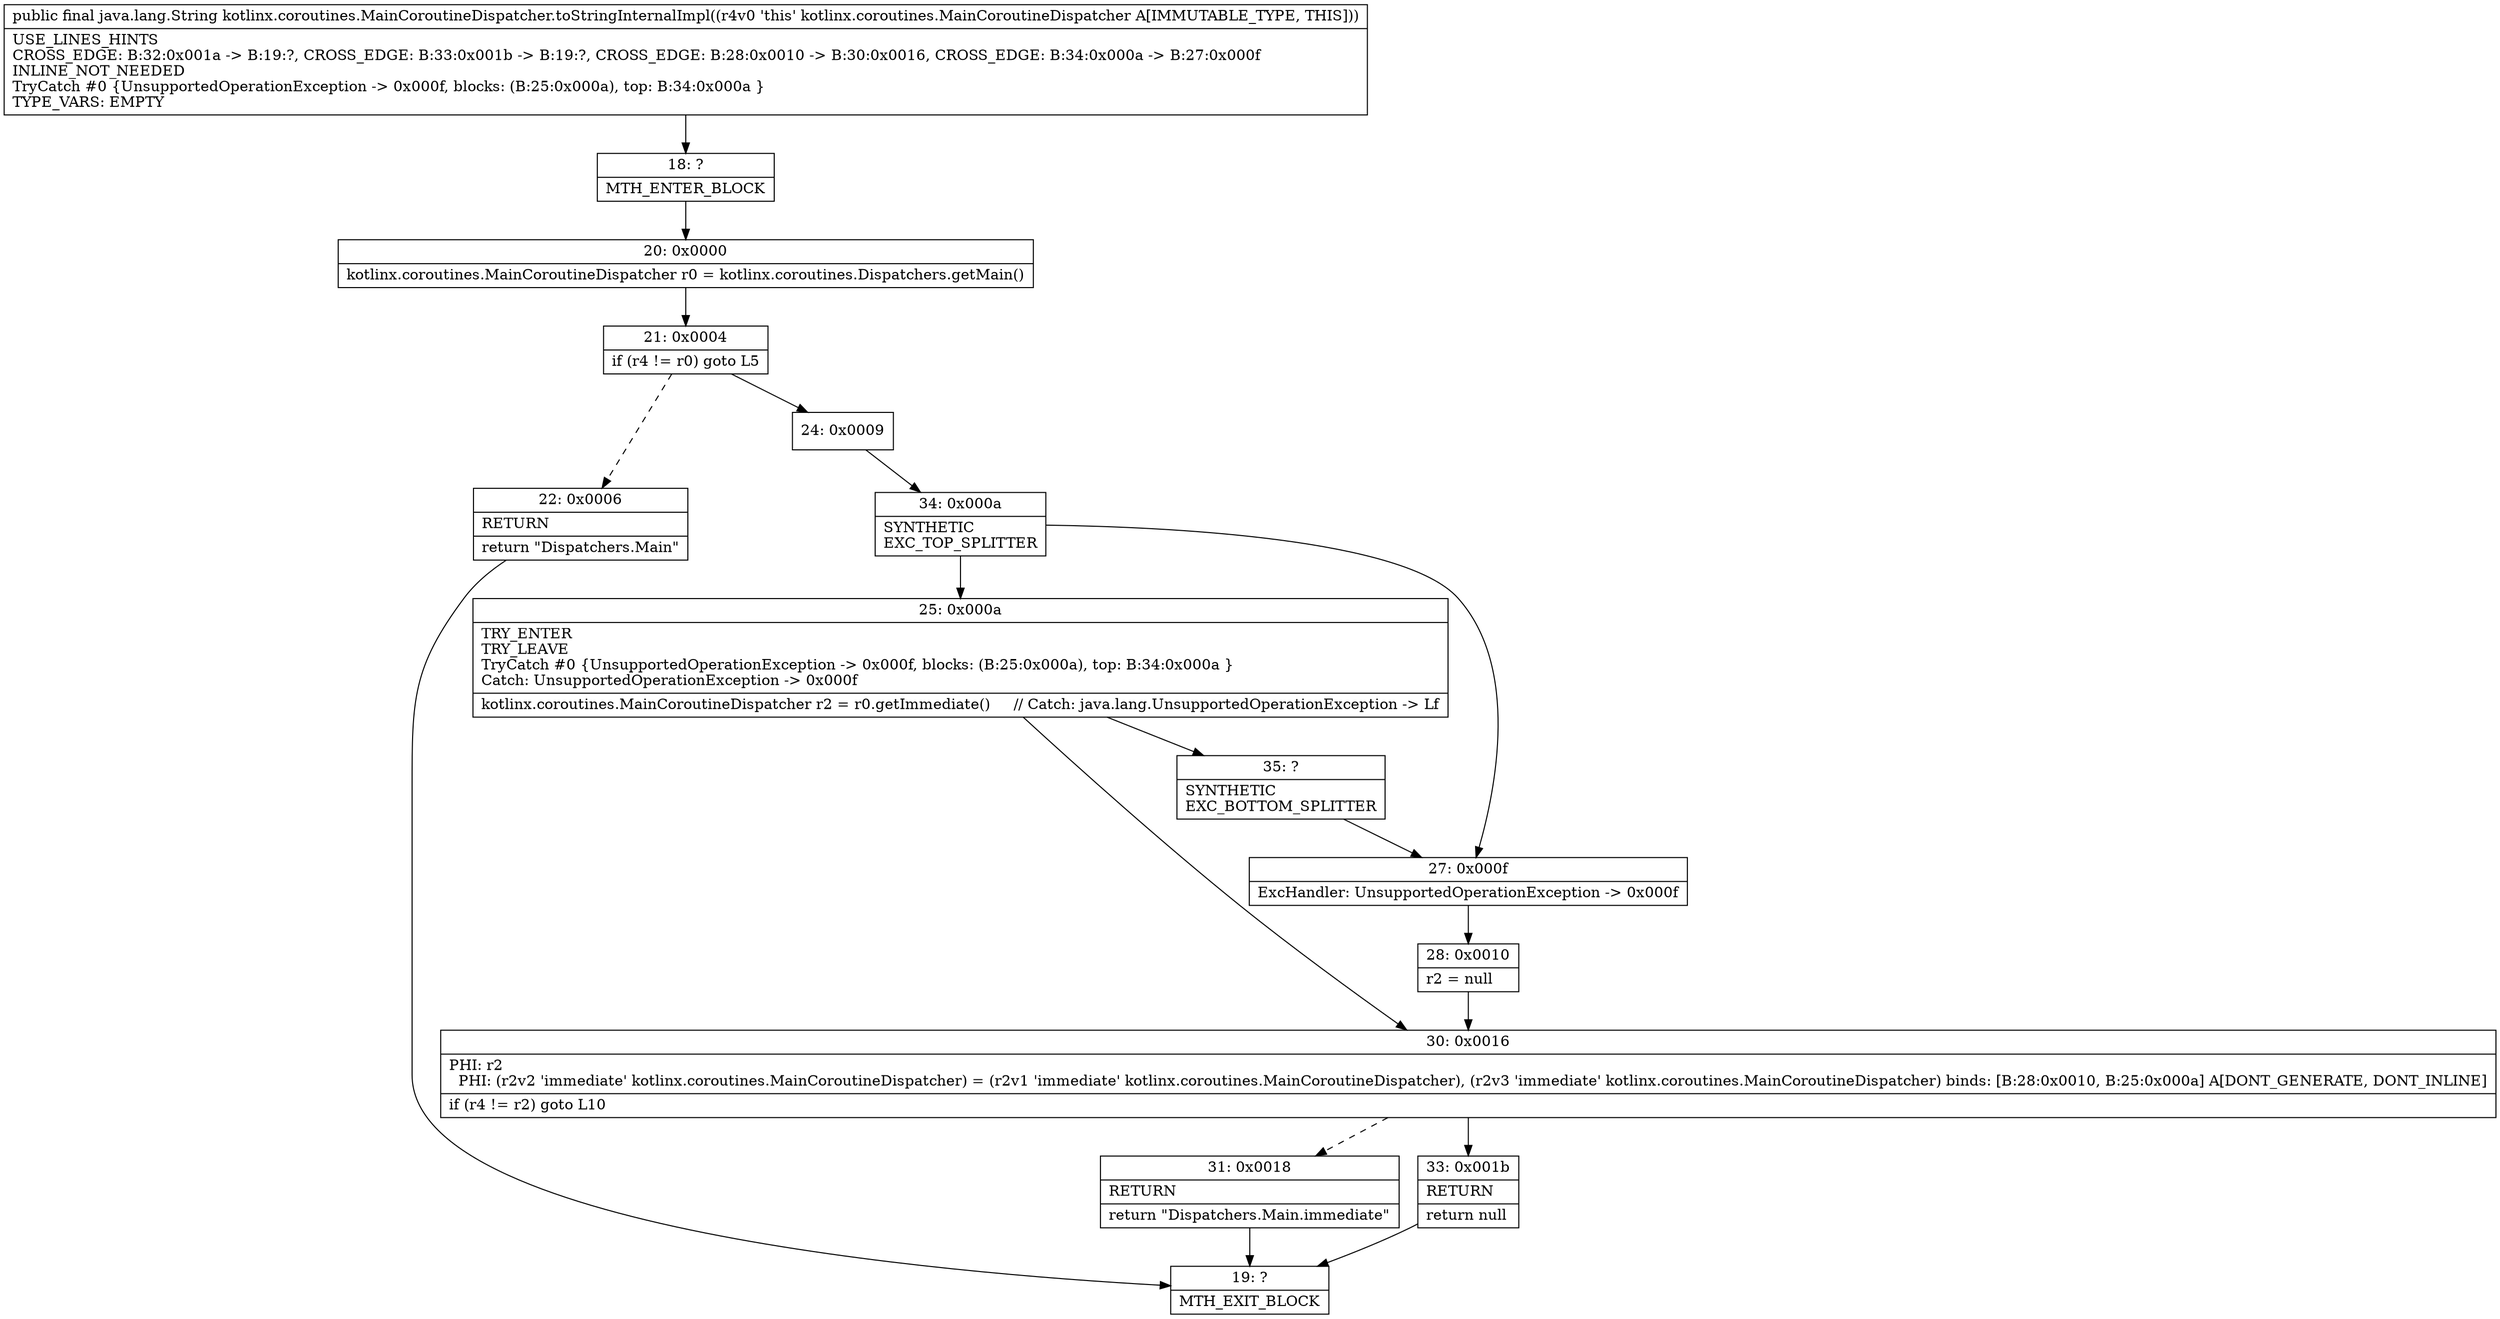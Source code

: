 digraph "CFG forkotlinx.coroutines.MainCoroutineDispatcher.toStringInternalImpl()Ljava\/lang\/String;" {
Node_18 [shape=record,label="{18\:\ ?|MTH_ENTER_BLOCK\l}"];
Node_20 [shape=record,label="{20\:\ 0x0000|kotlinx.coroutines.MainCoroutineDispatcher r0 = kotlinx.coroutines.Dispatchers.getMain()\l}"];
Node_21 [shape=record,label="{21\:\ 0x0004|if (r4 != r0) goto L5\l}"];
Node_22 [shape=record,label="{22\:\ 0x0006|RETURN\l|return \"Dispatchers.Main\"\l}"];
Node_19 [shape=record,label="{19\:\ ?|MTH_EXIT_BLOCK\l}"];
Node_24 [shape=record,label="{24\:\ 0x0009}"];
Node_34 [shape=record,label="{34\:\ 0x000a|SYNTHETIC\lEXC_TOP_SPLITTER\l}"];
Node_25 [shape=record,label="{25\:\ 0x000a|TRY_ENTER\lTRY_LEAVE\lTryCatch #0 \{UnsupportedOperationException \-\> 0x000f, blocks: (B:25:0x000a), top: B:34:0x000a \}\lCatch: UnsupportedOperationException \-\> 0x000f\l|kotlinx.coroutines.MainCoroutineDispatcher r2 = r0.getImmediate()     \/\/ Catch: java.lang.UnsupportedOperationException \-\> Lf\l}"];
Node_30 [shape=record,label="{30\:\ 0x0016|PHI: r2 \l  PHI: (r2v2 'immediate' kotlinx.coroutines.MainCoroutineDispatcher) = (r2v1 'immediate' kotlinx.coroutines.MainCoroutineDispatcher), (r2v3 'immediate' kotlinx.coroutines.MainCoroutineDispatcher) binds: [B:28:0x0010, B:25:0x000a] A[DONT_GENERATE, DONT_INLINE]\l|if (r4 != r2) goto L10\l}"];
Node_31 [shape=record,label="{31\:\ 0x0018|RETURN\l|return \"Dispatchers.Main.immediate\"\l}"];
Node_33 [shape=record,label="{33\:\ 0x001b|RETURN\l|return null\l}"];
Node_35 [shape=record,label="{35\:\ ?|SYNTHETIC\lEXC_BOTTOM_SPLITTER\l}"];
Node_27 [shape=record,label="{27\:\ 0x000f|ExcHandler: UnsupportedOperationException \-\> 0x000f\l}"];
Node_28 [shape=record,label="{28\:\ 0x0010|r2 = null\l}"];
MethodNode[shape=record,label="{public final java.lang.String kotlinx.coroutines.MainCoroutineDispatcher.toStringInternalImpl((r4v0 'this' kotlinx.coroutines.MainCoroutineDispatcher A[IMMUTABLE_TYPE, THIS]))  | USE_LINES_HINTS\lCROSS_EDGE: B:32:0x001a \-\> B:19:?, CROSS_EDGE: B:33:0x001b \-\> B:19:?, CROSS_EDGE: B:28:0x0010 \-\> B:30:0x0016, CROSS_EDGE: B:34:0x000a \-\> B:27:0x000f\lINLINE_NOT_NEEDED\lTryCatch #0 \{UnsupportedOperationException \-\> 0x000f, blocks: (B:25:0x000a), top: B:34:0x000a \}\lTYPE_VARS: EMPTY\l}"];
MethodNode -> Node_18;Node_18 -> Node_20;
Node_20 -> Node_21;
Node_21 -> Node_22[style=dashed];
Node_21 -> Node_24;
Node_22 -> Node_19;
Node_24 -> Node_34;
Node_34 -> Node_25;
Node_34 -> Node_27;
Node_25 -> Node_30;
Node_25 -> Node_35;
Node_30 -> Node_31[style=dashed];
Node_30 -> Node_33;
Node_31 -> Node_19;
Node_33 -> Node_19;
Node_35 -> Node_27;
Node_27 -> Node_28;
Node_28 -> Node_30;
}

